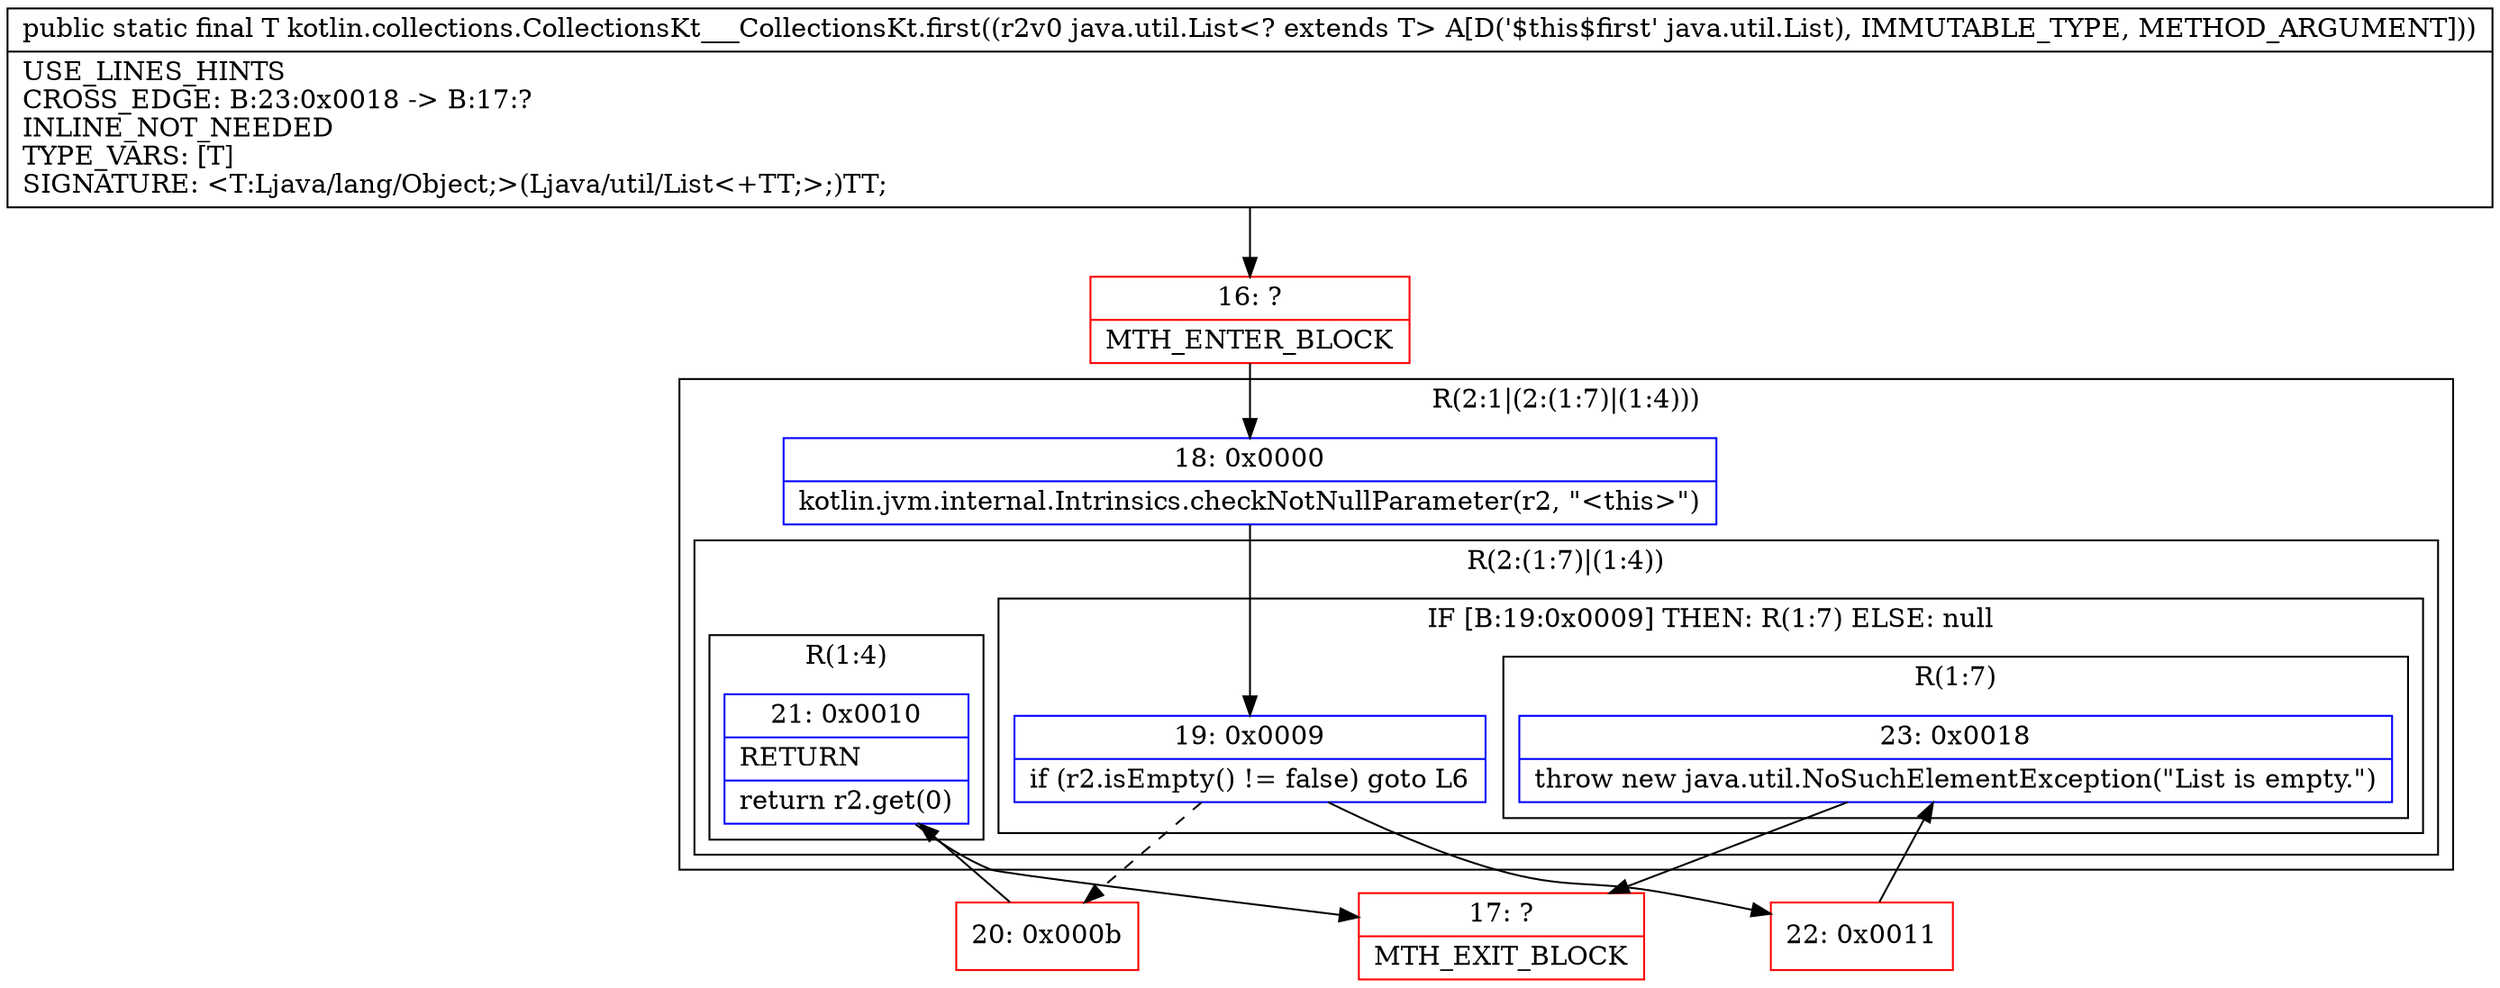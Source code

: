 digraph "CFG forkotlin.collections.CollectionsKt___CollectionsKt.first(Ljava\/util\/List;)Ljava\/lang\/Object;" {
subgraph cluster_Region_1815508970 {
label = "R(2:1|(2:(1:7)|(1:4)))";
node [shape=record,color=blue];
Node_18 [shape=record,label="{18\:\ 0x0000|kotlin.jvm.internal.Intrinsics.checkNotNullParameter(r2, \"\<this\>\")\l}"];
subgraph cluster_Region_357464397 {
label = "R(2:(1:7)|(1:4))";
node [shape=record,color=blue];
subgraph cluster_IfRegion_1193237745 {
label = "IF [B:19:0x0009] THEN: R(1:7) ELSE: null";
node [shape=record,color=blue];
Node_19 [shape=record,label="{19\:\ 0x0009|if (r2.isEmpty() != false) goto L6\l}"];
subgraph cluster_Region_999827374 {
label = "R(1:7)";
node [shape=record,color=blue];
Node_23 [shape=record,label="{23\:\ 0x0018|throw new java.util.NoSuchElementException(\"List is empty.\")\l}"];
}
}
subgraph cluster_Region_1682873872 {
label = "R(1:4)";
node [shape=record,color=blue];
Node_21 [shape=record,label="{21\:\ 0x0010|RETURN\l|return r2.get(0)\l}"];
}
}
}
Node_16 [shape=record,color=red,label="{16\:\ ?|MTH_ENTER_BLOCK\l}"];
Node_20 [shape=record,color=red,label="{20\:\ 0x000b}"];
Node_17 [shape=record,color=red,label="{17\:\ ?|MTH_EXIT_BLOCK\l}"];
Node_22 [shape=record,color=red,label="{22\:\ 0x0011}"];
MethodNode[shape=record,label="{public static final T kotlin.collections.CollectionsKt___CollectionsKt.first((r2v0 java.util.List\<? extends T\> A[D('$this$first' java.util.List), IMMUTABLE_TYPE, METHOD_ARGUMENT]))  | USE_LINES_HINTS\lCROSS_EDGE: B:23:0x0018 \-\> B:17:?\lINLINE_NOT_NEEDED\lTYPE_VARS: [T]\lSIGNATURE: \<T:Ljava\/lang\/Object;\>(Ljava\/util\/List\<+TT;\>;)TT;\l}"];
MethodNode -> Node_16;Node_18 -> Node_19;
Node_19 -> Node_20[style=dashed];
Node_19 -> Node_22;
Node_23 -> Node_17;
Node_21 -> Node_17;
Node_16 -> Node_18;
Node_20 -> Node_21;
Node_22 -> Node_23;
}

